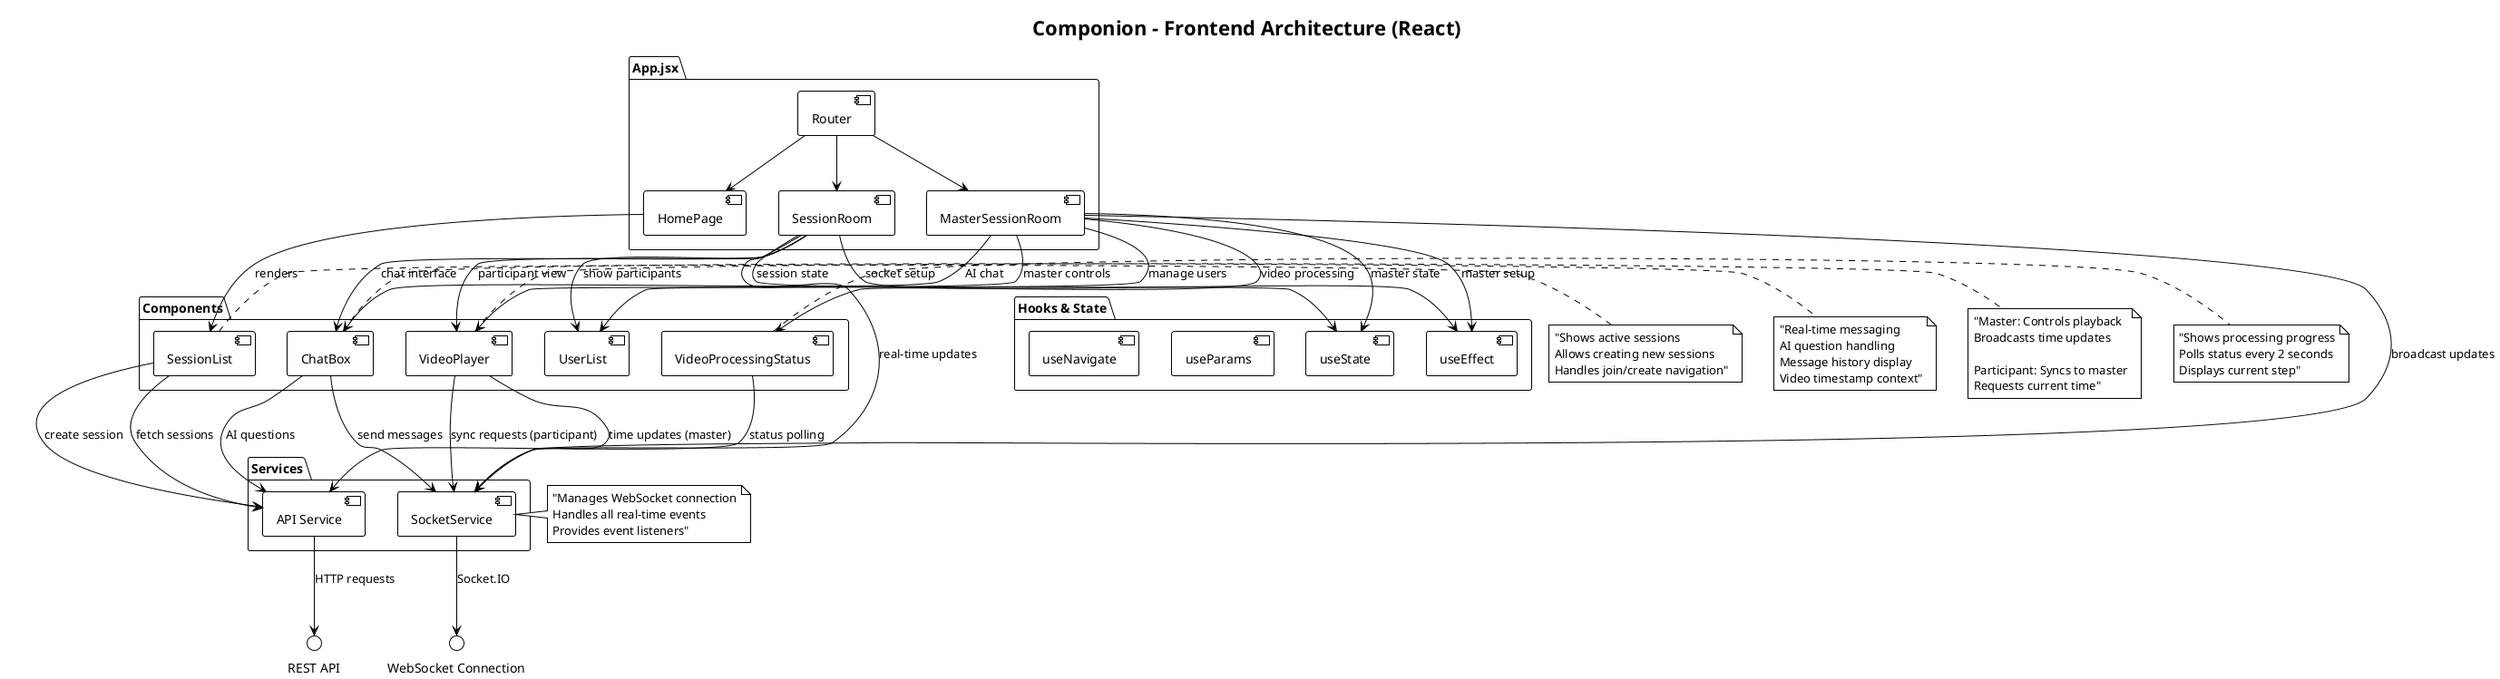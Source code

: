 @startuml frontend_architecture
!theme plain
title Componion - Frontend Architecture (React)

package "App.jsx" {
  [Router] --> [HomePage]
  [Router] --> [SessionRoom]
  [Router] --> [MasterSessionRoom]
}

package "Components" {
  [SessionList] 
  [SessionRoom]
  [MasterSessionRoom]
  [VideoPlayer]
  [ChatBox] 
  [UserList]
  [VideoProcessingStatus]
}

package "Services" {
  [SocketService] 
  [API Service]
}

package "Hooks & State" {
  [useState]
  [useEffect]
  [useParams]
  [useNavigate]
}

' Component Relationships
[HomePage] --> [SessionList] : renders
[SessionList] --> [API Service] : fetch sessions
[SessionList] --> [API Service] : create session

[SessionRoom] --> [VideoPlayer] : participant view
[SessionRoom] --> [ChatBox] : chat interface
[SessionRoom] --> [UserList] : show participants
[SessionRoom] --> [SocketService] : real-time updates

[MasterSessionRoom] --> [VideoPlayer] : master controls
[MasterSessionRoom] --> [ChatBox] : AI chat
[MasterSessionRoom] --> [UserList] : manage users
[MasterSessionRoom] --> [VideoProcessingStatus] : video processing
[MasterSessionRoom] --> [SocketService] : broadcast updates

[VideoPlayer] --> [SocketService] : time updates (master)
[VideoPlayer] --> [SocketService] : sync requests (participant)

[ChatBox] --> [SocketService] : send messages
[ChatBox] --> [API Service] : AI questions

[VideoProcessingStatus] --> [API Service] : status polling

' Service Dependencies
[SocketService] --> "WebSocket Connection" : Socket.IO
[API Service] --> "REST API" : HTTP requests

' State Management
[SessionRoom] --> [useState] : session state
[SessionRoom] --> [useEffect] : socket setup
[MasterSessionRoom] --> [useState] : master state
[MasterSessionRoom] --> [useEffect] : master setup

note right of [SessionList] : "Shows active sessions\nAllows creating new sessions\nHandles join/create navigation"

note right of [VideoPlayer] : "Master: Controls playback\nBroadcasts time updates\n\nParticipant: Syncs to master\nRequests current time"

note right of [ChatBox] : "Real-time messaging\nAI question handling\nMessage history display\nVideo timestamp context"

note right of [SocketService] : "Manages WebSocket connection\nHandles all real-time events\nProvides event listeners"

note right of [VideoProcessingStatus] : "Shows processing progress\nPolls status every 2 seconds\nDisplays current step"

@enduml
